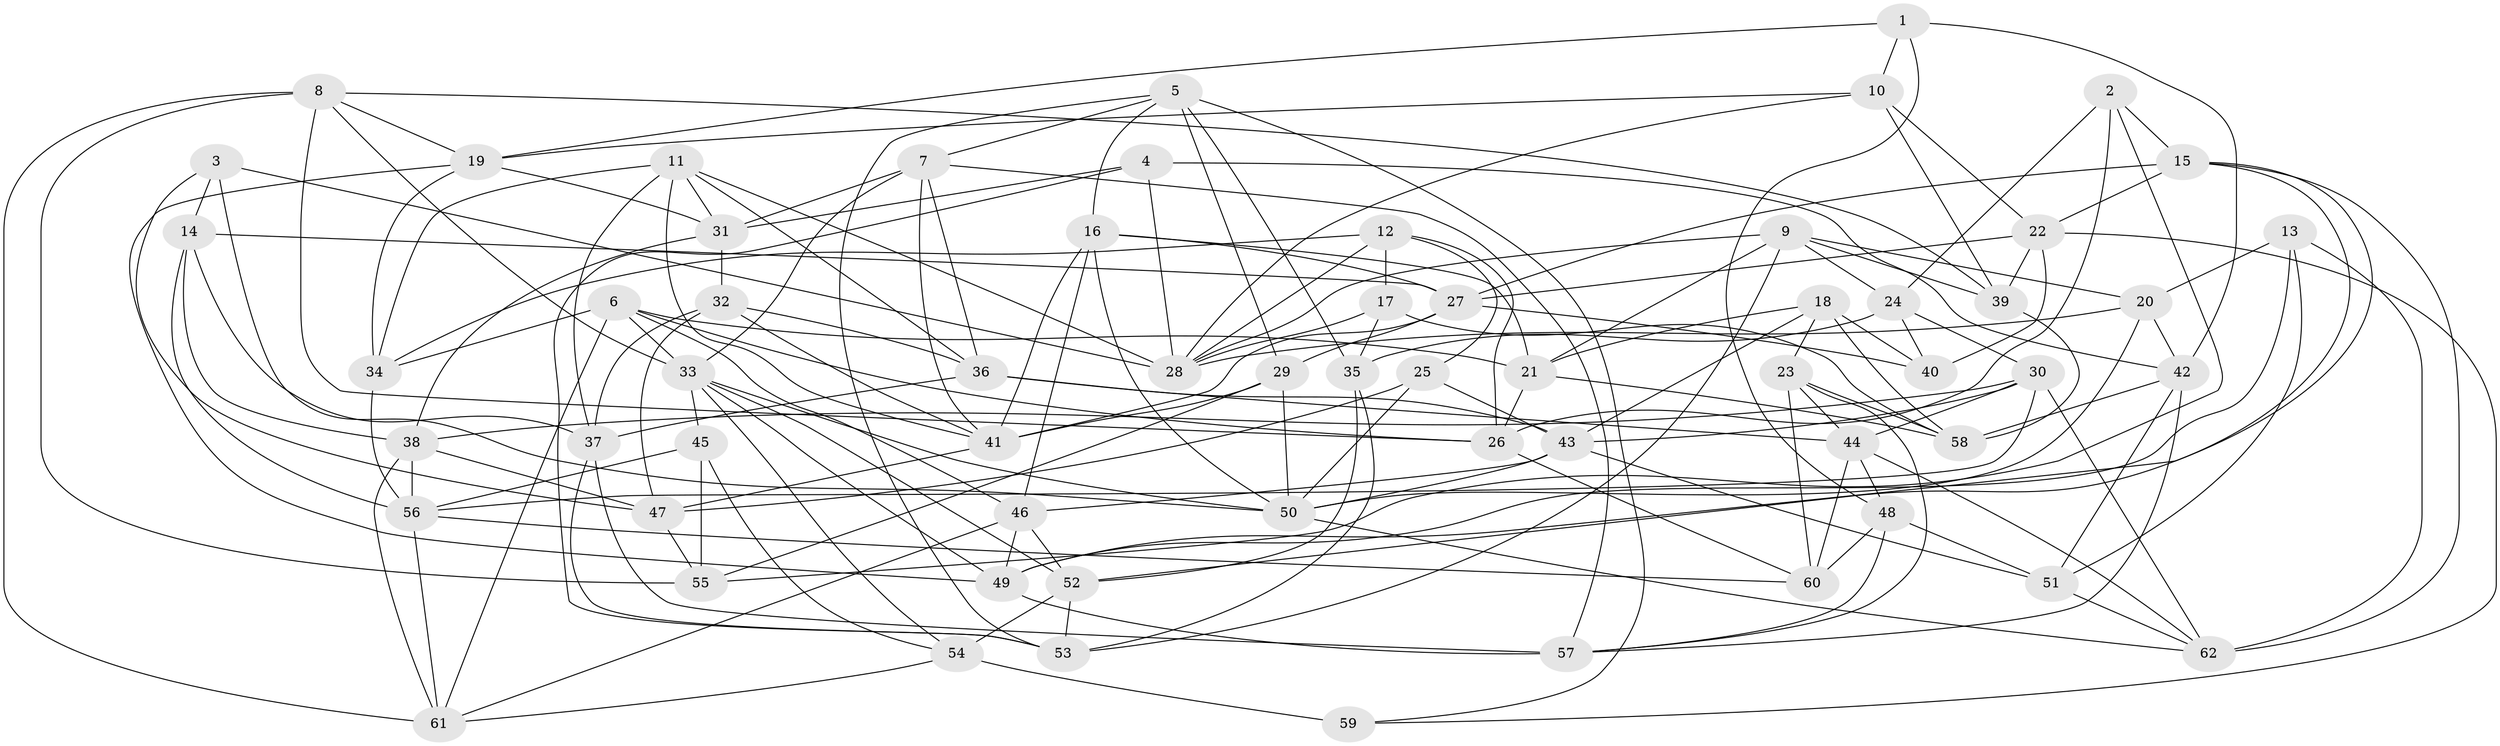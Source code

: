// original degree distribution, {4: 1.0}
// Generated by graph-tools (version 1.1) at 2025/02/03/09/25 03:02:59]
// undirected, 62 vertices, 172 edges
graph export_dot {
graph [start="1"]
  node [color=gray90,style=filled];
  1;
  2;
  3;
  4;
  5;
  6;
  7;
  8;
  9;
  10;
  11;
  12;
  13;
  14;
  15;
  16;
  17;
  18;
  19;
  20;
  21;
  22;
  23;
  24;
  25;
  26;
  27;
  28;
  29;
  30;
  31;
  32;
  33;
  34;
  35;
  36;
  37;
  38;
  39;
  40;
  41;
  42;
  43;
  44;
  45;
  46;
  47;
  48;
  49;
  50;
  51;
  52;
  53;
  54;
  55;
  56;
  57;
  58;
  59;
  60;
  61;
  62;
  1 -- 10 [weight=1.0];
  1 -- 19 [weight=1.0];
  1 -- 42 [weight=1.0];
  1 -- 48 [weight=1.0];
  2 -- 15 [weight=1.0];
  2 -- 24 [weight=1.0];
  2 -- 26 [weight=1.0];
  2 -- 55 [weight=1.0];
  3 -- 14 [weight=1.0];
  3 -- 28 [weight=1.0];
  3 -- 47 [weight=1.0];
  3 -- 50 [weight=1.0];
  4 -- 28 [weight=1.0];
  4 -- 31 [weight=1.0];
  4 -- 42 [weight=1.0];
  4 -- 53 [weight=1.0];
  5 -- 7 [weight=1.0];
  5 -- 16 [weight=1.0];
  5 -- 29 [weight=1.0];
  5 -- 35 [weight=1.0];
  5 -- 53 [weight=1.0];
  5 -- 59 [weight=1.0];
  6 -- 21 [weight=1.0];
  6 -- 26 [weight=1.0];
  6 -- 33 [weight=1.0];
  6 -- 34 [weight=1.0];
  6 -- 46 [weight=1.0];
  6 -- 61 [weight=1.0];
  7 -- 31 [weight=1.0];
  7 -- 33 [weight=1.0];
  7 -- 36 [weight=1.0];
  7 -- 41 [weight=1.0];
  7 -- 57 [weight=1.0];
  8 -- 19 [weight=1.0];
  8 -- 26 [weight=1.0];
  8 -- 33 [weight=1.0];
  8 -- 39 [weight=1.0];
  8 -- 55 [weight=1.0];
  8 -- 61 [weight=1.0];
  9 -- 20 [weight=1.0];
  9 -- 21 [weight=1.0];
  9 -- 24 [weight=1.0];
  9 -- 28 [weight=1.0];
  9 -- 39 [weight=1.0];
  9 -- 53 [weight=1.0];
  10 -- 19 [weight=1.0];
  10 -- 22 [weight=1.0];
  10 -- 28 [weight=1.0];
  10 -- 39 [weight=2.0];
  11 -- 28 [weight=1.0];
  11 -- 31 [weight=1.0];
  11 -- 34 [weight=1.0];
  11 -- 36 [weight=1.0];
  11 -- 37 [weight=1.0];
  11 -- 41 [weight=1.0];
  12 -- 17 [weight=1.0];
  12 -- 25 [weight=1.0];
  12 -- 26 [weight=1.0];
  12 -- 28 [weight=2.0];
  12 -- 34 [weight=1.0];
  13 -- 20 [weight=1.0];
  13 -- 49 [weight=1.0];
  13 -- 51 [weight=1.0];
  13 -- 62 [weight=1.0];
  14 -- 27 [weight=2.0];
  14 -- 37 [weight=1.0];
  14 -- 38 [weight=1.0];
  14 -- 56 [weight=1.0];
  15 -- 22 [weight=1.0];
  15 -- 27 [weight=1.0];
  15 -- 49 [weight=1.0];
  15 -- 52 [weight=1.0];
  15 -- 62 [weight=1.0];
  16 -- 21 [weight=1.0];
  16 -- 27 [weight=1.0];
  16 -- 41 [weight=1.0];
  16 -- 46 [weight=1.0];
  16 -- 50 [weight=1.0];
  17 -- 28 [weight=1.0];
  17 -- 35 [weight=1.0];
  17 -- 58 [weight=1.0];
  18 -- 21 [weight=1.0];
  18 -- 23 [weight=2.0];
  18 -- 40 [weight=1.0];
  18 -- 43 [weight=1.0];
  18 -- 58 [weight=1.0];
  19 -- 31 [weight=1.0];
  19 -- 34 [weight=1.0];
  19 -- 49 [weight=1.0];
  20 -- 28 [weight=2.0];
  20 -- 42 [weight=1.0];
  20 -- 50 [weight=1.0];
  21 -- 26 [weight=1.0];
  21 -- 58 [weight=1.0];
  22 -- 27 [weight=1.0];
  22 -- 39 [weight=1.0];
  22 -- 40 [weight=1.0];
  22 -- 59 [weight=1.0];
  23 -- 44 [weight=1.0];
  23 -- 57 [weight=1.0];
  23 -- 58 [weight=1.0];
  23 -- 60 [weight=1.0];
  24 -- 30 [weight=1.0];
  24 -- 35 [weight=2.0];
  24 -- 40 [weight=1.0];
  25 -- 43 [weight=1.0];
  25 -- 47 [weight=1.0];
  25 -- 50 [weight=1.0];
  26 -- 60 [weight=1.0];
  27 -- 29 [weight=1.0];
  27 -- 40 [weight=1.0];
  27 -- 41 [weight=1.0];
  29 -- 41 [weight=1.0];
  29 -- 50 [weight=1.0];
  29 -- 55 [weight=2.0];
  30 -- 38 [weight=1.0];
  30 -- 43 [weight=1.0];
  30 -- 44 [weight=1.0];
  30 -- 56 [weight=1.0];
  30 -- 62 [weight=1.0];
  31 -- 32 [weight=1.0];
  31 -- 38 [weight=1.0];
  32 -- 36 [weight=1.0];
  32 -- 37 [weight=1.0];
  32 -- 41 [weight=2.0];
  32 -- 47 [weight=1.0];
  33 -- 45 [weight=1.0];
  33 -- 49 [weight=1.0];
  33 -- 50 [weight=1.0];
  33 -- 52 [weight=1.0];
  33 -- 54 [weight=1.0];
  34 -- 56 [weight=2.0];
  35 -- 52 [weight=1.0];
  35 -- 53 [weight=1.0];
  36 -- 37 [weight=1.0];
  36 -- 43 [weight=1.0];
  36 -- 44 [weight=1.0];
  37 -- 53 [weight=1.0];
  37 -- 57 [weight=1.0];
  38 -- 47 [weight=1.0];
  38 -- 56 [weight=1.0];
  38 -- 61 [weight=1.0];
  39 -- 58 [weight=1.0];
  41 -- 47 [weight=1.0];
  42 -- 51 [weight=1.0];
  42 -- 57 [weight=1.0];
  42 -- 58 [weight=1.0];
  43 -- 46 [weight=1.0];
  43 -- 50 [weight=1.0];
  43 -- 51 [weight=2.0];
  44 -- 48 [weight=1.0];
  44 -- 60 [weight=1.0];
  44 -- 62 [weight=1.0];
  45 -- 54 [weight=1.0];
  45 -- 55 [weight=1.0];
  45 -- 56 [weight=1.0];
  46 -- 49 [weight=1.0];
  46 -- 52 [weight=1.0];
  46 -- 61 [weight=1.0];
  47 -- 55 [weight=1.0];
  48 -- 51 [weight=1.0];
  48 -- 57 [weight=1.0];
  48 -- 60 [weight=2.0];
  49 -- 57 [weight=1.0];
  50 -- 62 [weight=1.0];
  51 -- 62 [weight=1.0];
  52 -- 53 [weight=1.0];
  52 -- 54 [weight=1.0];
  54 -- 59 [weight=2.0];
  54 -- 61 [weight=1.0];
  56 -- 60 [weight=1.0];
  56 -- 61 [weight=1.0];
}
